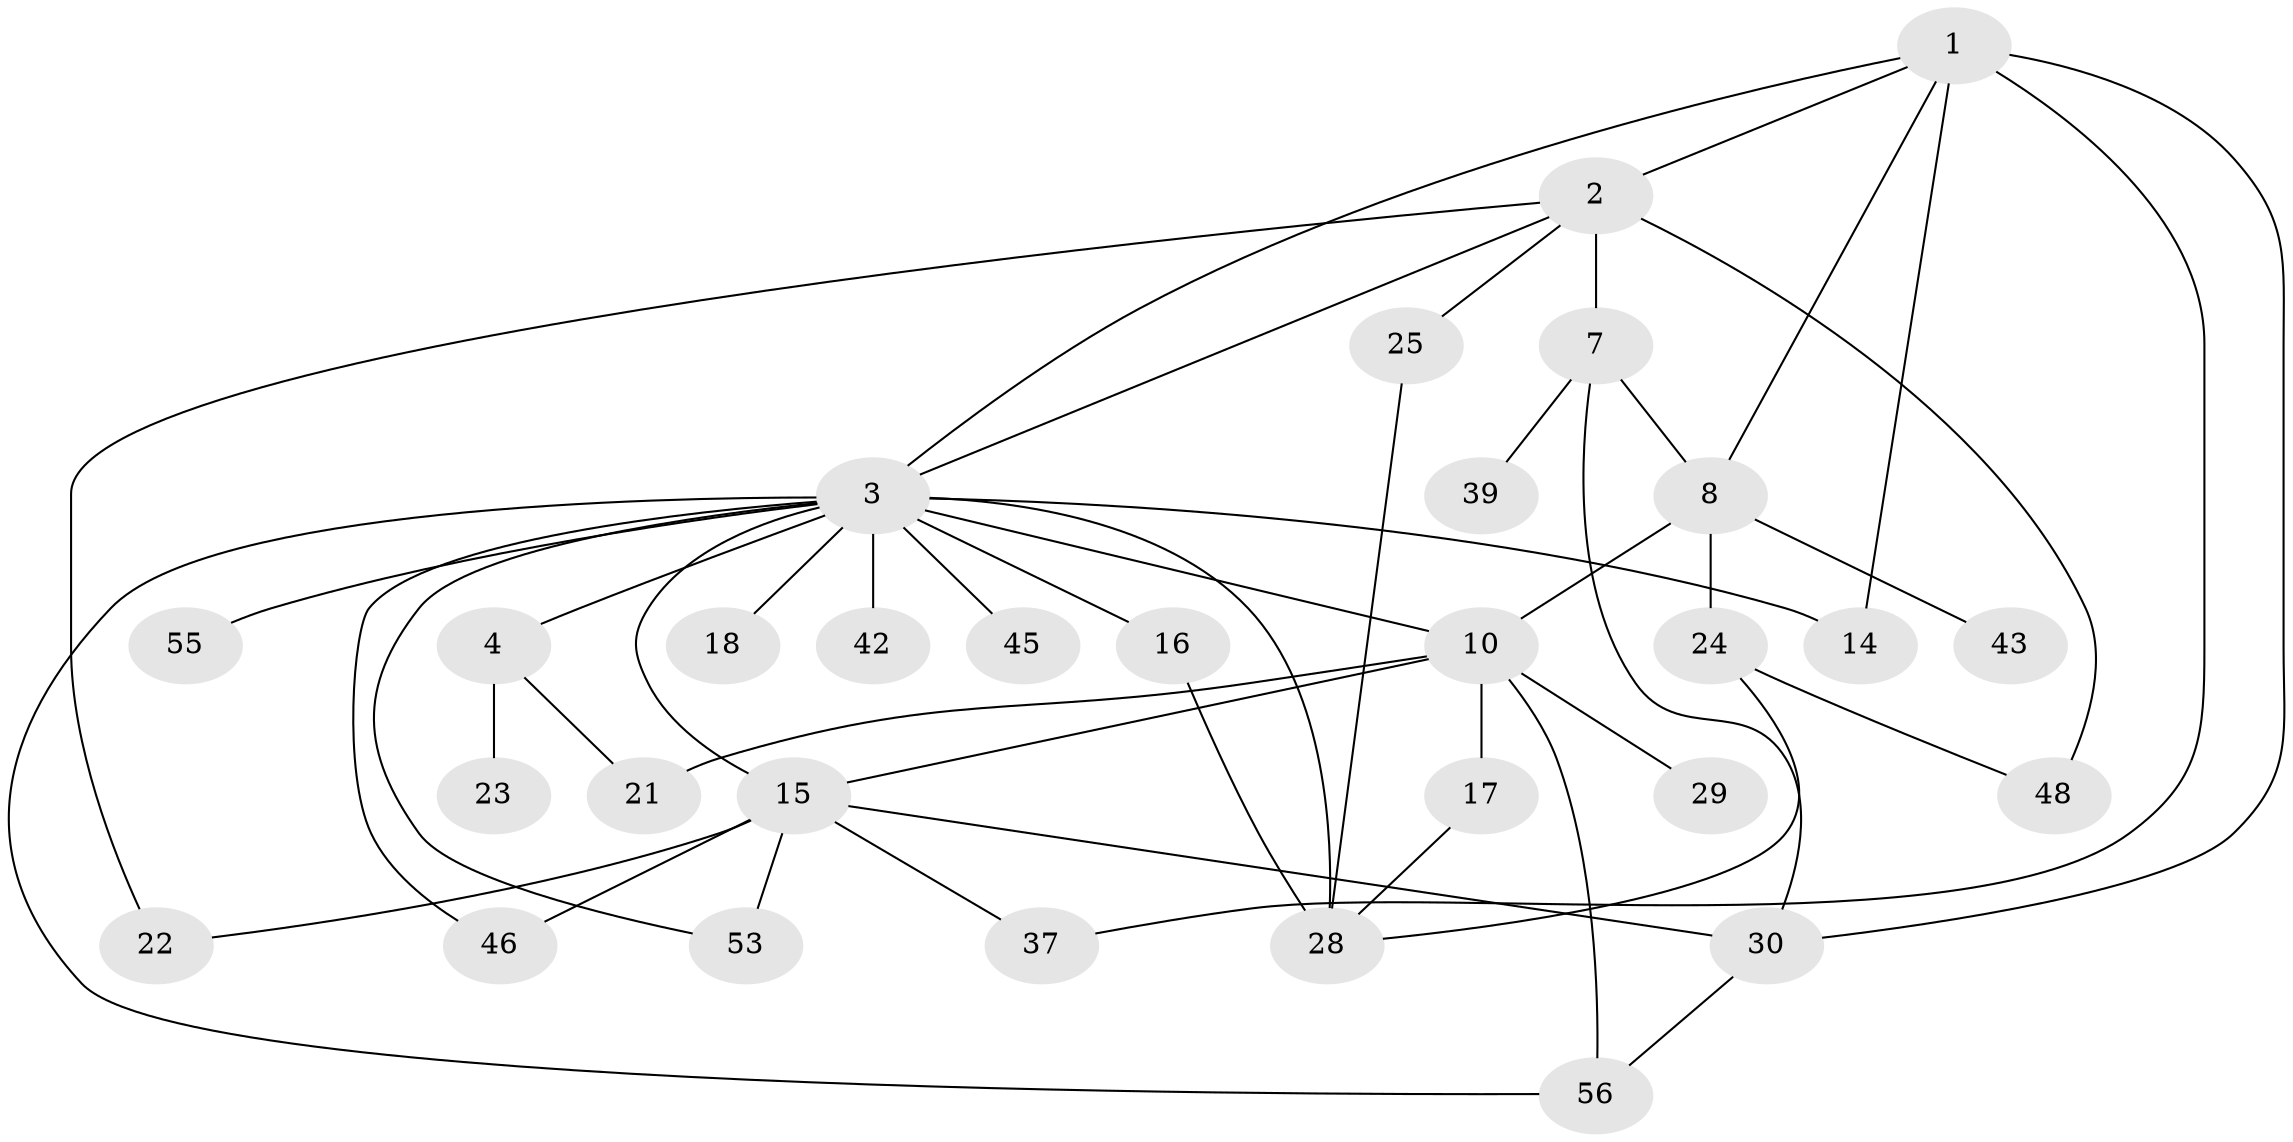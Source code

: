 // original degree distribution, {3: 0.23333333333333334, 7: 0.03333333333333333, 11: 0.016666666666666666, 4: 0.13333333333333333, 5: 0.05, 2: 0.25, 6: 0.016666666666666666, 1: 0.26666666666666666}
// Generated by graph-tools (version 1.1) at 2025/13/03/09/25 04:13:28]
// undirected, 30 vertices, 48 edges
graph export_dot {
graph [start="1"]
  node [color=gray90,style=filled];
  1 [super="+11"];
  2;
  3 [super="+41+5+19+47+13+12"];
  4 [super="+9"];
  7 [super="+36"];
  8 [super="+35"];
  10 [super="+50+49"];
  14;
  15 [super="+32"];
  16 [super="+27+44"];
  17 [super="+20"];
  18;
  21 [super="+31"];
  22 [super="+57"];
  23;
  24;
  25;
  28 [super="+40"];
  29;
  30 [super="+33"];
  37 [super="+58"];
  39;
  42;
  43;
  45;
  46;
  48;
  53;
  55;
  56;
  1 -- 2 [weight=2];
  1 -- 37;
  1 -- 3;
  1 -- 30;
  1 -- 8;
  1 -- 14;
  2 -- 3;
  2 -- 7;
  2 -- 22;
  2 -- 25;
  2 -- 48;
  3 -- 4;
  3 -- 10;
  3 -- 16 [weight=2];
  3 -- 45;
  3 -- 53;
  3 -- 42;
  3 -- 14;
  3 -- 28 [weight=2];
  3 -- 46;
  3 -- 18;
  3 -- 55;
  3 -- 56;
  3 -- 15;
  4 -- 21;
  4 -- 23;
  7 -- 8;
  7 -- 39;
  7 -- 30;
  8 -- 24;
  8 -- 10 [weight=2];
  8 -- 43;
  10 -- 15;
  10 -- 17;
  10 -- 29;
  10 -- 56;
  10 -- 21;
  15 -- 46;
  15 -- 53;
  15 -- 37;
  15 -- 22;
  15 -- 30;
  16 -- 28;
  17 -- 28;
  24 -- 48;
  24 -- 28;
  25 -- 28;
  30 -- 56;
}
